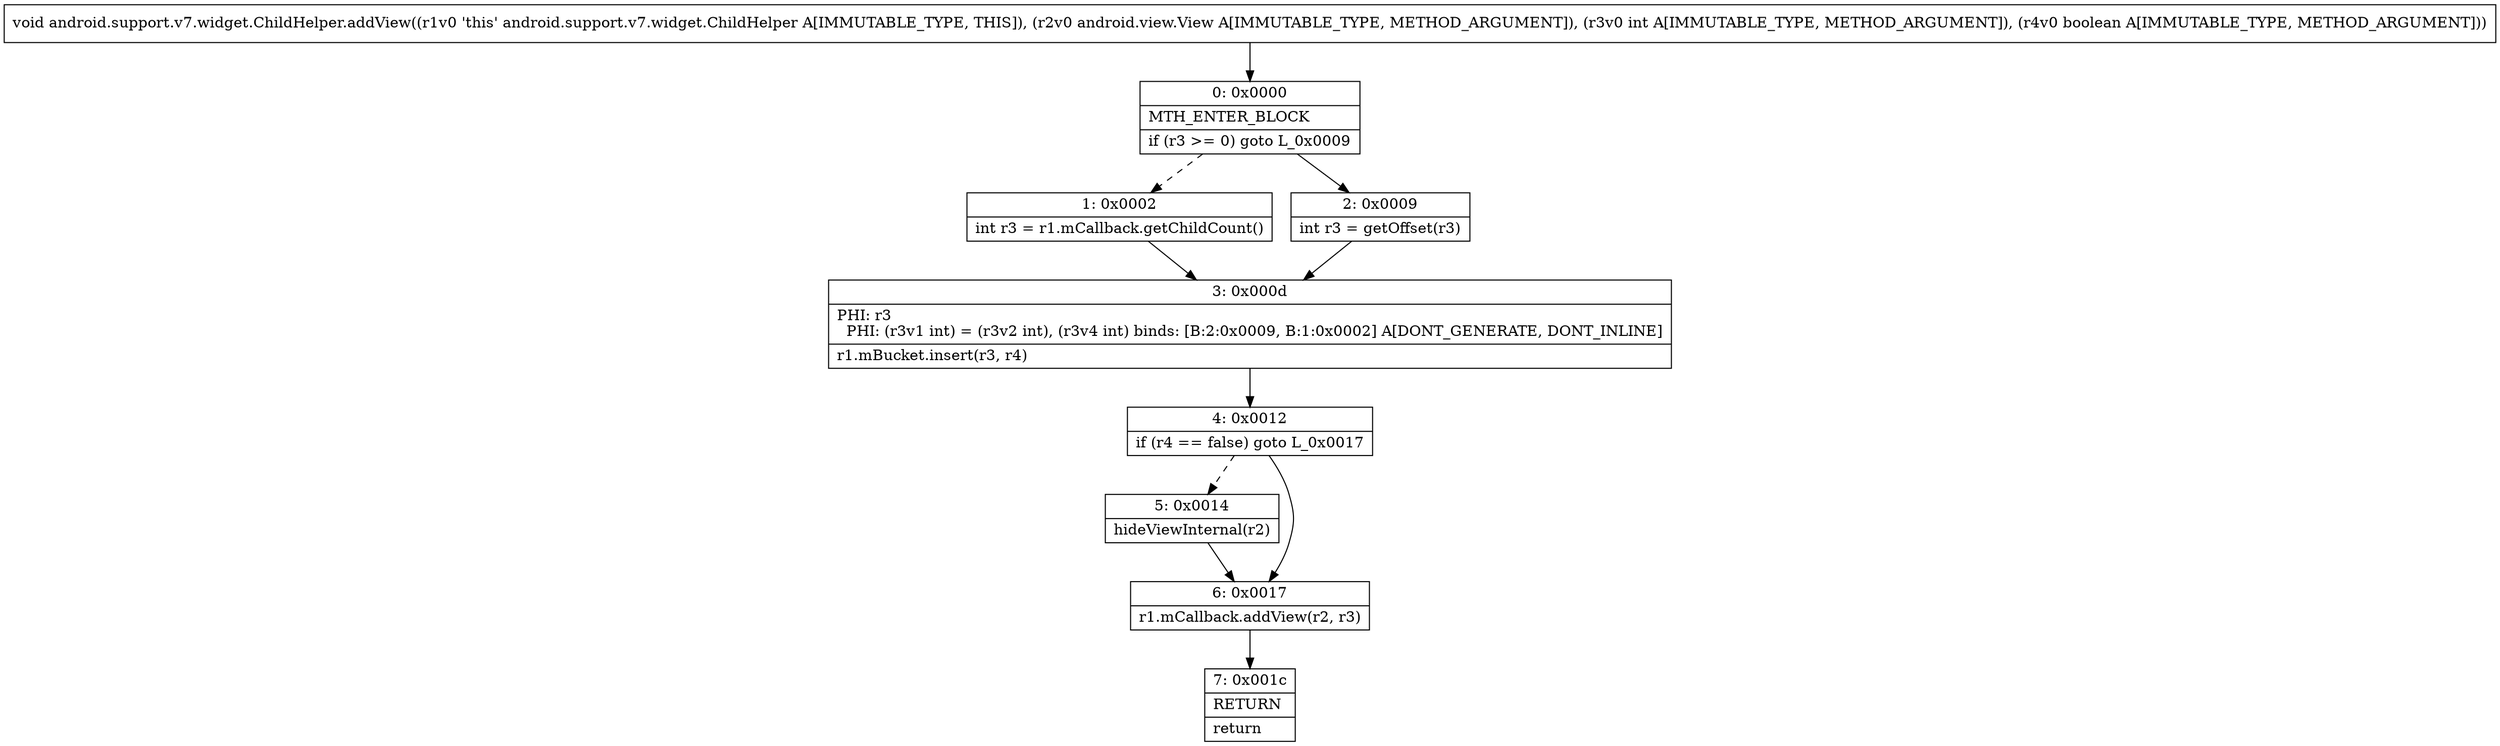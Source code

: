 digraph "CFG forandroid.support.v7.widget.ChildHelper.addView(Landroid\/view\/View;IZ)V" {
Node_0 [shape=record,label="{0\:\ 0x0000|MTH_ENTER_BLOCK\l|if (r3 \>= 0) goto L_0x0009\l}"];
Node_1 [shape=record,label="{1\:\ 0x0002|int r3 = r1.mCallback.getChildCount()\l}"];
Node_2 [shape=record,label="{2\:\ 0x0009|int r3 = getOffset(r3)\l}"];
Node_3 [shape=record,label="{3\:\ 0x000d|PHI: r3 \l  PHI: (r3v1 int) = (r3v2 int), (r3v4 int) binds: [B:2:0x0009, B:1:0x0002] A[DONT_GENERATE, DONT_INLINE]\l|r1.mBucket.insert(r3, r4)\l}"];
Node_4 [shape=record,label="{4\:\ 0x0012|if (r4 == false) goto L_0x0017\l}"];
Node_5 [shape=record,label="{5\:\ 0x0014|hideViewInternal(r2)\l}"];
Node_6 [shape=record,label="{6\:\ 0x0017|r1.mCallback.addView(r2, r3)\l}"];
Node_7 [shape=record,label="{7\:\ 0x001c|RETURN\l|return\l}"];
MethodNode[shape=record,label="{void android.support.v7.widget.ChildHelper.addView((r1v0 'this' android.support.v7.widget.ChildHelper A[IMMUTABLE_TYPE, THIS]), (r2v0 android.view.View A[IMMUTABLE_TYPE, METHOD_ARGUMENT]), (r3v0 int A[IMMUTABLE_TYPE, METHOD_ARGUMENT]), (r4v0 boolean A[IMMUTABLE_TYPE, METHOD_ARGUMENT])) }"];
MethodNode -> Node_0;
Node_0 -> Node_1[style=dashed];
Node_0 -> Node_2;
Node_1 -> Node_3;
Node_2 -> Node_3;
Node_3 -> Node_4;
Node_4 -> Node_5[style=dashed];
Node_4 -> Node_6;
Node_5 -> Node_6;
Node_6 -> Node_7;
}

